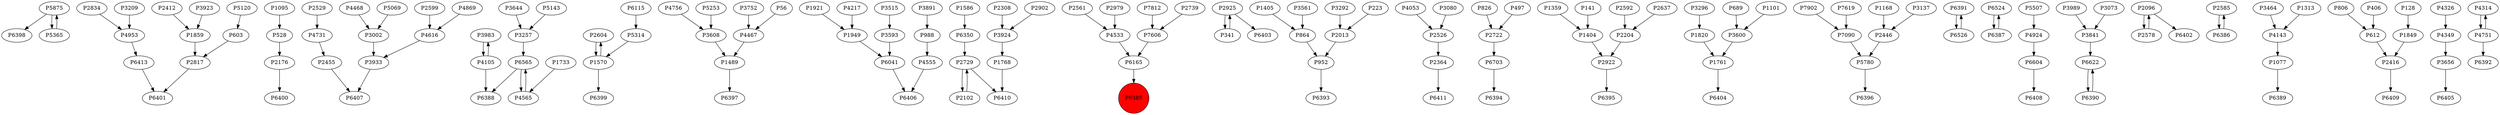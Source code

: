 digraph {
	P5875 -> P6398
	P2834 -> P4953
	P1095 -> P528
	P4616 -> P3933
	P3983 -> P4105
	P2604 -> P1570
	P4467 -> P1489
	P1921 -> P1949
	P3924 -> P1768
	P7606 -> P6165
	P4756 -> P3608
	P2925 -> P341
	P952 -> P6393
	P2364 -> P6411
	P826 -> P2722
	P1949 -> P6041
	P1359 -> P1404
	P3608 -> P1489
	P5253 -> P3608
	P1859 -> P2817
	P497 -> P2722
	P4731 -> P2455
	P603 -> P2817
	P3296 -> P1820
	P2722 -> P6703
	P864 -> P952
	P2013 -> P952
	P7902 -> P7090
	P1404 -> P2922
	P6391 -> P6526
	P3644 -> P3257
	P2561 -> P4533
	P528 -> P2176
	P6703 -> P6394
	P2308 -> P3924
	P2176 -> P6400
	P3593 -> P6041
	P2922 -> P6395
	P6524 -> P6387
	P6604 -> P6408
	P3209 -> P4953
	P6565 -> P4565
	P4105 -> P3983
	P341 -> P2925
	P4924 -> P6604
	P2455 -> P6407
	P4053 -> P2526
	P5780 -> P6396
	P6622 -> P6390
	P2096 -> P2578
	P3080 -> P2526
	P2585 -> P6386
	P2599 -> P4616
	P3464 -> P4143
	P3989 -> P3841
	P806 -> P612
	P2526 -> P2364
	P6390 -> P6622
	P4555 -> P6406
	P988 -> P4555
	P4349 -> P3656
	P2578 -> P2096
	P3515 -> P3593
	P1733 -> P4565
	P2592 -> P2204
	P1768 -> P6410
	P5365 -> P5875
	P2729 -> P2102
	P2925 -> P6403
	P2729 -> P6410
	P612 -> P2416
	P4869 -> P4616
	P1570 -> P6399
	P1168 -> P2446
	P4953 -> P6413
	P3891 -> P988
	P4143 -> P1077
	P3292 -> P2013
	P4314 -> P4751
	P3600 -> P1761
	P2412 -> P1859
	P3841 -> P6622
	P4468 -> P3002
	P3137 -> P2446
	P2446 -> P5780
	P1761 -> P6404
	P1405 -> P864
	P2817 -> P6401
	P7090 -> P5780
	P6041 -> P6406
	P3002 -> P3933
	P4565 -> P6565
	P3752 -> P4467
	P5875 -> P5365
	P3933 -> P6407
	P141 -> P1404
	P3561 -> P864
	P2096 -> P6402
	P3073 -> P3841
	P56 -> P4467
	P689 -> P3600
	P1586 -> P6350
	P5069 -> P3002
	P6115 -> P5314
	P4217 -> P1949
	P1101 -> P3600
	P6386 -> P2585
	P6565 -> P6388
	P1313 -> P4143
	P128 -> P1849
	P6526 -> P6391
	P2529 -> P4731
	P1570 -> P2604
	P6413 -> P6401
	P4751 -> P4314
	P2979 -> P4533
	P2102 -> P2729
	P4751 -> P6392
	P5120 -> P603
	P4533 -> P6165
	P5143 -> P3257
	P1489 -> P6397
	P1077 -> P6389
	P2902 -> P3924
	P223 -> P2013
	P3257 -> P6565
	P4326 -> P4349
	P7812 -> P7606
	P6350 -> P2729
	P6165 -> P6385
	P7619 -> P7090
	P3923 -> P1859
	P2204 -> P2922
	P1849 -> P2416
	P2637 -> P2204
	P5507 -> P4924
	P4105 -> P6388
	P406 -> P612
	P3656 -> P6405
	P5314 -> P1570
	P1820 -> P1761
	P2416 -> P6409
	P6387 -> P6524
	P2739 -> P7606
	P6385 [shape=circle]
	P6385 [style=filled]
	P6385 [fillcolor=red]
}